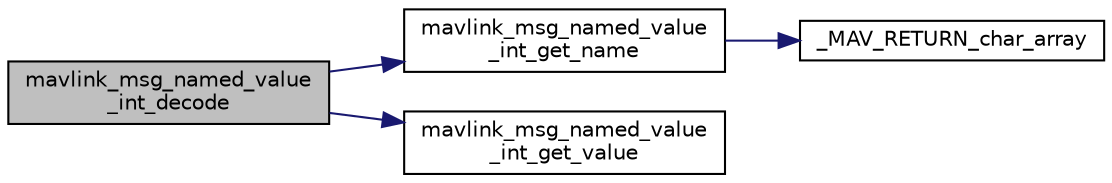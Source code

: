 digraph "mavlink_msg_named_value_int_decode"
{
 // INTERACTIVE_SVG=YES
  edge [fontname="Helvetica",fontsize="10",labelfontname="Helvetica",labelfontsize="10"];
  node [fontname="Helvetica",fontsize="10",shape=record];
  rankdir="LR";
  Node1 [label="mavlink_msg_named_value\l_int_decode",height=0.2,width=0.4,color="black", fillcolor="grey75", style="filled" fontcolor="black"];
  Node1 -> Node2 [color="midnightblue",fontsize="10",style="solid",fontname="Helvetica"];
  Node2 [label="mavlink_msg_named_value\l_int_get_name",height=0.2,width=0.4,color="black", fillcolor="white", style="filled",URL="$v0_89_2common_2mavlink__msg__named__value__int_8h.html#a3465adb4fd4b09c0c32536f912cce823",tooltip="Send a named_value_int message. "];
  Node2 -> Node3 [color="midnightblue",fontsize="10",style="solid",fontname="Helvetica"];
  Node3 [label="_MAV_RETURN_char_array",height=0.2,width=0.4,color="black", fillcolor="white", style="filled",URL="$v0_89_2protocol_8h.html#a12ebb16564718cc14d12b46458bbb290"];
  Node1 -> Node4 [color="midnightblue",fontsize="10",style="solid",fontname="Helvetica"];
  Node4 [label="mavlink_msg_named_value\l_int_get_value",height=0.2,width=0.4,color="black", fillcolor="white", style="filled",URL="$v0_89_2common_2mavlink__msg__named__value__int_8h.html#ac837d85b2554f73553f60209eb64d44e",tooltip="Get field value from named_value_int message. "];
}
